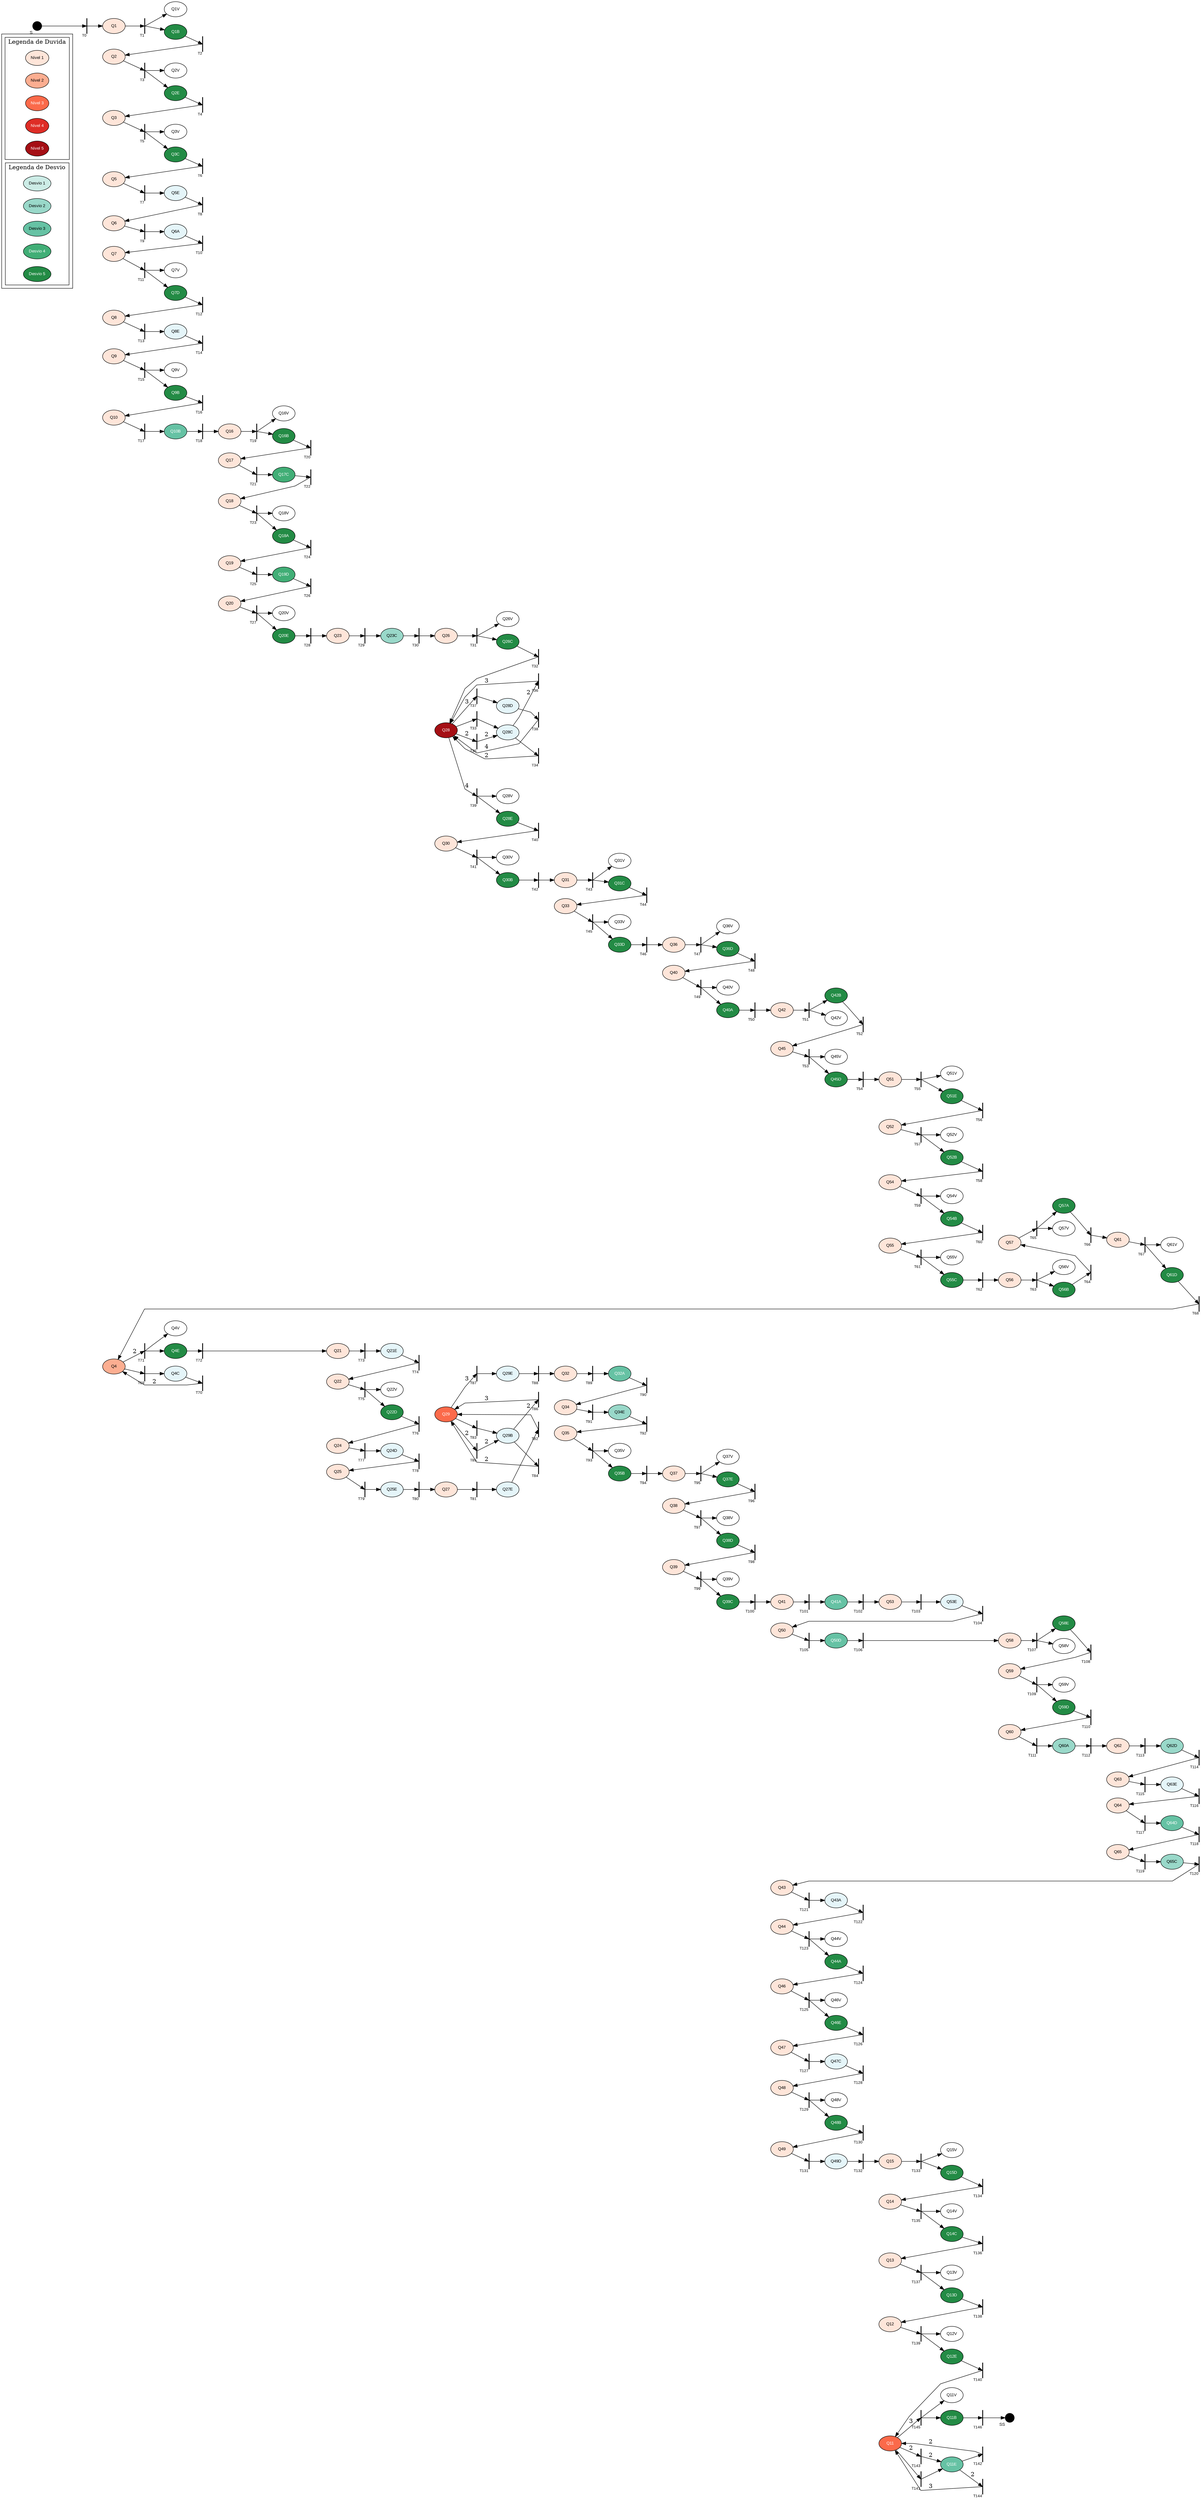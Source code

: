 digraph G { rankdir=LR; splines=polyline;
node[style=filled; fontsize=10; fontname=Arial; fontcolor=black; fillcolor=white; colorscheme=bugn9];
subgraph cluster_0{subgraph cluster_1{ label="Legenda de Duvida"
"Nivel 1"[colorscheme=reds5; fillcolor=1;]
"Nivel 2"[colorscheme=reds5; fillcolor=2;]
"Nivel 3"[colorscheme=reds5; fillcolor=3; fontcolor=white;]
"Nivel 4"[colorscheme=reds5; fillcolor=4; fontcolor=white;]
"Nivel 5"[colorscheme=reds5; fillcolor=5; fontcolor=white;]
}
subgraph cluster_2{ label="Legenda de Desvio"
"Desvio 1"[fillcolor=3;];
"Desvio 2"[fillcolor=4;];
"Desvio 3"[fillcolor=5;];
"Desvio 4"[fillcolor=6; fontcolor=white;];
"Desvio 5"[fillcolor=7; fontcolor=white;];
}}
"S"[fillcolor=black; shape=point; width=0.3; xlabel="S";];"Q1"[colorscheme="reds5"; fillcolor=1; ]; "Q1B"[fillcolor=7; fontcolor=white;]; "Q2"[colorscheme="reds5"; fillcolor=1; ]; "Q2E"[fillcolor=7; fontcolor=white;]; "Q3"[colorscheme="reds5"; fillcolor=1; ]; "Q3C"[fillcolor=7; fontcolor=white;]; "Q5"[colorscheme="reds5"; fillcolor=1; ]; "Q5E"[fillcolor=2; ]; "Q6"[colorscheme="reds5"; fillcolor=1; ]; "Q6A"[fillcolor=2; ]; "Q7"[colorscheme="reds5"; fillcolor=1; ]; "Q7D"[fillcolor=7; fontcolor=white;]; "Q8"[colorscheme="reds5"; fillcolor=1; ]; "Q8E"[fillcolor=2; ]; "Q9"[colorscheme="reds5"; fillcolor=1; ]; "Q9B"[fillcolor=7; fontcolor=white;]; "Q10"[colorscheme="reds5"; fillcolor=1; ]; "Q10B"[fillcolor=5; fontcolor=white;]; "Q16"[colorscheme="reds5"; fillcolor=1; ]; "Q16B"[fillcolor=7; fontcolor=white;]; "Q17"[colorscheme="reds5"; fillcolor=1; ]; "Q17C"[fillcolor=6; fontcolor=white;]; "Q18"[colorscheme="reds5"; fillcolor=1; ]; "Q18A"[fillcolor=7; fontcolor=white;]; "Q19"[colorscheme="reds5"; fillcolor=1; ]; "Q19D"[fillcolor=6; fontcolor=white;]; "Q20"[colorscheme="reds5"; fillcolor=1; ]; "Q20E"[fillcolor=7; fontcolor=white;]; "Q23"[colorscheme="reds5"; fillcolor=1; ]; "Q23C"[fillcolor=4; ]; "Q26"[colorscheme="reds5"; fillcolor=1; ]; "Q26C"[fillcolor=7; fontcolor=white;]; "Q28"[colorscheme="reds5"; fillcolor=5; fontcolor=white;]; "Q28C"[fillcolor=2; ]; "Q28D"[fillcolor=2; ]; "Q28E"[fillcolor=7; fontcolor=white;]; "Q30"[colorscheme="reds5"; fillcolor=1; ]; "Q30B"[fillcolor=7; fontcolor=white;]; "Q31"[colorscheme="reds5"; fillcolor=1; ]; "Q31C"[fillcolor=7; fontcolor=white;]; "Q33"[colorscheme="reds5"; fillcolor=1; ]; "Q33D"[fillcolor=7; fontcolor=white;]; "Q36"[colorscheme="reds5"; fillcolor=1; ]; "Q36D"[fillcolor=7; fontcolor=white;]; "Q40"[colorscheme="reds5"; fillcolor=1; ]; "Q40A"[fillcolor=7; fontcolor=white;]; "Q42"[colorscheme="reds5"; fillcolor=1; ]; "Q42B"[fillcolor=7; fontcolor=white;]; "Q45"[colorscheme="reds5"; fillcolor=1; ]; "Q45D"[fillcolor=7; fontcolor=white;]; "Q51"[colorscheme="reds5"; fillcolor=1; ]; "Q51E"[fillcolor=7; fontcolor=white;]; "Q52"[colorscheme="reds5"; fillcolor=1; ]; "Q52B"[fillcolor=7; fontcolor=white;]; "Q54"[colorscheme="reds5"; fillcolor=1; ]; "Q54B"[fillcolor=7; fontcolor=white;]; "Q55"[colorscheme="reds5"; fillcolor=1; ]; "Q55C"[fillcolor=7; fontcolor=white;]; "Q56"[colorscheme="reds5"; fillcolor=1; ]; "Q56B"[fillcolor=7; fontcolor=white;]; "Q57"[colorscheme="reds5"; fillcolor=1; ]; "Q57A"[fillcolor=7; fontcolor=white;]; "Q61"[colorscheme="reds5"; fillcolor=1; ]; "Q61D"[fillcolor=7; fontcolor=white;]; "Q4"[colorscheme="reds5"; fillcolor=2; ]; "Q4C"[fillcolor=2; ]; "Q4E"[fillcolor=7; fontcolor=white;]; "Q21"[colorscheme="reds5"; fillcolor=1; ]; "Q21E"[fillcolor=2; ]; "Q22"[colorscheme="reds5"; fillcolor=1; ]; "Q22D"[fillcolor=7; fontcolor=white;]; "Q24"[colorscheme="reds5"; fillcolor=1; ]; "Q24D"[fillcolor=2; ]; "Q25"[colorscheme="reds5"; fillcolor=1; ]; "Q25E"[fillcolor=2; ]; "Q27"[colorscheme="reds5"; fillcolor=1; ]; "Q27E"[fillcolor=2; ]; "Q29"[colorscheme="reds5"; fillcolor=3; fontcolor=white;]; "Q29B"[fillcolor=2; ]; "Q29E"[fillcolor=2; ]; "Q32"[colorscheme="reds5"; fillcolor=1; ]; "Q32A"[fillcolor=5; fontcolor=white;]; "Q34"[colorscheme="reds5"; fillcolor=1; ]; "Q34E"[fillcolor=4; ]; "Q35"[colorscheme="reds5"; fillcolor=1; ]; "Q35B"[fillcolor=7; fontcolor=white;]; "Q37"[colorscheme="reds5"; fillcolor=1; ]; "Q37E"[fillcolor=7; fontcolor=white;]; "Q38"[colorscheme="reds5"; fillcolor=1; ]; "Q38D"[fillcolor=7; fontcolor=white;]; "Q39"[colorscheme="reds5"; fillcolor=1; ]; "Q39C"[fillcolor=7; fontcolor=white;]; "Q41"[colorscheme="reds5"; fillcolor=1; ]; "Q41A"[fillcolor=5; fontcolor=white;]; "Q53"[colorscheme="reds5"; fillcolor=1; ]; "Q53E"[fillcolor=2; ]; "Q50"[colorscheme="reds5"; fillcolor=1; ]; "Q50D"[fillcolor=5; fontcolor=white;]; "Q58"[colorscheme="reds5"; fillcolor=1; ]; "Q58E"[fillcolor=7; fontcolor=white;]; "Q59"[colorscheme="reds5"; fillcolor=1; ]; "Q59D"[fillcolor=7; fontcolor=white;]; "Q60"[colorscheme="reds5"; fillcolor=1; ]; "Q60A"[fillcolor=4; ]; "Q62"[colorscheme="reds5"; fillcolor=1; ]; "Q62D"[fillcolor=4; ]; "Q63"[colorscheme="reds5"; fillcolor=1; ]; "Q63E"[fillcolor=2; ]; "Q64"[colorscheme="reds5"; fillcolor=1; ]; "Q64D"[fillcolor=5; fontcolor=white;]; "Q65"[colorscheme="reds5"; fillcolor=1; ]; "Q65C"[fillcolor=4; ]; "Q43"[colorscheme="reds5"; fillcolor=1; ]; "Q43A"[fillcolor=2; ]; "Q44"[colorscheme="reds5"; fillcolor=1; ]; "Q44A"[fillcolor=7; fontcolor=white;]; "Q46"[colorscheme="reds5"; fillcolor=1; ]; "Q46E"[fillcolor=7; fontcolor=white;]; "Q47"[colorscheme="reds5"; fillcolor=1; ]; "Q47C"[fillcolor=2; ]; "Q48"[colorscheme="reds5"; fillcolor=1; ]; "Q48B"[fillcolor=7; fontcolor=white;]; "Q49"[colorscheme="reds5"; fillcolor=1; ]; "Q49D"[fillcolor=2; ]; "Q15"[colorscheme="reds5"; fillcolor=1; ]; "Q15D"[fillcolor=7; fontcolor=white;]; "Q14"[colorscheme="reds5"; fillcolor=1; ]; "Q14C"[fillcolor=7; fontcolor=white;]; "Q13"[colorscheme="reds5"; fillcolor=1; ]; "Q13D"[fillcolor=7; fontcolor=white;]; "Q12"[colorscheme="reds5"; fillcolor=1; ]; "Q12E"[fillcolor=7; fontcolor=white;]; "Q11"[colorscheme="reds5"; fillcolor=3; fontcolor=white;]; "Q11E"[fillcolor=5; fontcolor=white;]; "Q11B"[fillcolor=7; fontcolor=white;]; "SS"[fillcolor=black; shape=point; width=0.3; xlabel="SS";];"T0"[fillcolor=black; shape=box; label=""; width=0.01; fontsize=9; xlabel="T0"]; "T1"[fillcolor=black; shape=box; label=""; width=0.01; fontsize=9; xlabel="T1"]; "T2"[fillcolor=black; shape=box; label=""; width=0.01; fontsize=9; xlabel="T2"]; "T3"[fillcolor=black; shape=box; label=""; width=0.01; fontsize=9; xlabel="T3"]; "T4"[fillcolor=black; shape=box; label=""; width=0.01; fontsize=9; xlabel="T4"]; "T5"[fillcolor=black; shape=box; label=""; width=0.01; fontsize=9; xlabel="T5"]; "T6"[fillcolor=black; shape=box; label=""; width=0.01; fontsize=9; xlabel="T6"]; "T7"[fillcolor=black; shape=box; label=""; width=0.01; fontsize=9; xlabel="T7"]; "T8"[fillcolor=black; shape=box; label=""; width=0.01; fontsize=9; xlabel="T8"]; "T9"[fillcolor=black; shape=box; label=""; width=0.01; fontsize=9; xlabel="T9"]; "T10"[fillcolor=black; shape=box; label=""; width=0.01; fontsize=9; xlabel="T10"]; "T11"[fillcolor=black; shape=box; label=""; width=0.01; fontsize=9; xlabel="T11"]; "T12"[fillcolor=black; shape=box; label=""; width=0.01; fontsize=9; xlabel="T12"]; "T13"[fillcolor=black; shape=box; label=""; width=0.01; fontsize=9; xlabel="T13"]; "T14"[fillcolor=black; shape=box; label=""; width=0.01; fontsize=9; xlabel="T14"]; "T15"[fillcolor=black; shape=box; label=""; width=0.01; fontsize=9; xlabel="T15"]; "T16"[fillcolor=black; shape=box; label=""; width=0.01; fontsize=9; xlabel="T16"]; "T17"[fillcolor=black; shape=box; label=""; width=0.01; fontsize=9; xlabel="T17"]; "T18"[fillcolor=black; shape=box; label=""; width=0.01; fontsize=9; xlabel="T18"]; "T19"[fillcolor=black; shape=box; label=""; width=0.01; fontsize=9; xlabel="T19"]; "T20"[fillcolor=black; shape=box; label=""; width=0.01; fontsize=9; xlabel="T20"]; "T21"[fillcolor=black; shape=box; label=""; width=0.01; fontsize=9; xlabel="T21"]; "T22"[fillcolor=black; shape=box; label=""; width=0.01; fontsize=9; xlabel="T22"]; "T23"[fillcolor=black; shape=box; label=""; width=0.01; fontsize=9; xlabel="T23"]; "T24"[fillcolor=black; shape=box; label=""; width=0.01; fontsize=9; xlabel="T24"]; "T25"[fillcolor=black; shape=box; label=""; width=0.01; fontsize=9; xlabel="T25"]; "T26"[fillcolor=black; shape=box; label=""; width=0.01; fontsize=9; xlabel="T26"]; "T27"[fillcolor=black; shape=box; label=""; width=0.01; fontsize=9; xlabel="T27"]; "T28"[fillcolor=black; shape=box; label=""; width=0.01; fontsize=9; xlabel="T28"]; "T29"[fillcolor=black; shape=box; label=""; width=0.01; fontsize=9; xlabel="T29"]; "T30"[fillcolor=black; shape=box; label=""; width=0.01; fontsize=9; xlabel="T30"]; "T31"[fillcolor=black; shape=box; label=""; width=0.01; fontsize=9; xlabel="T31"]; "T32"[fillcolor=black; shape=box; label=""; width=0.01; fontsize=9; xlabel="T32"]; "T33"[fillcolor=black; shape=box; label=""; width=0.01; fontsize=9; xlabel="T33"]; "T34"[fillcolor=black; shape=box; label=""; width=0.01; fontsize=9; xlabel="T34"]; "T35"[fillcolor=black; shape=box; label=""; width=0.01; fontsize=9; xlabel="T35"]; "T36"[fillcolor=black; shape=box; label=""; width=0.01; fontsize=9; xlabel="T36"]; "T37"[fillcolor=black; shape=box; label=""; width=0.01; fontsize=9; xlabel="T37"]; "T38"[fillcolor=black; shape=box; label=""; width=0.01; fontsize=9; xlabel="T38"]; "T39"[fillcolor=black; shape=box; label=""; width=0.01; fontsize=9; xlabel="T39"]; "T40"[fillcolor=black; shape=box; label=""; width=0.01; fontsize=9; xlabel="T40"]; "T41"[fillcolor=black; shape=box; label=""; width=0.01; fontsize=9; xlabel="T41"]; "T42"[fillcolor=black; shape=box; label=""; width=0.01; fontsize=9; xlabel="T42"]; "T43"[fillcolor=black; shape=box; label=""; width=0.01; fontsize=9; xlabel="T43"]; "T44"[fillcolor=black; shape=box; label=""; width=0.01; fontsize=9; xlabel="T44"]; "T45"[fillcolor=black; shape=box; label=""; width=0.01; fontsize=9; xlabel="T45"]; "T46"[fillcolor=black; shape=box; label=""; width=0.01; fontsize=9; xlabel="T46"]; "T47"[fillcolor=black; shape=box; label=""; width=0.01; fontsize=9; xlabel="T47"]; "T48"[fillcolor=black; shape=box; label=""; width=0.01; fontsize=9; xlabel="T48"]; "T49"[fillcolor=black; shape=box; label=""; width=0.01; fontsize=9; xlabel="T49"]; "T50"[fillcolor=black; shape=box; label=""; width=0.01; fontsize=9; xlabel="T50"]; "T51"[fillcolor=black; shape=box; label=""; width=0.01; fontsize=9; xlabel="T51"]; "T52"[fillcolor=black; shape=box; label=""; width=0.01; fontsize=9; xlabel="T52"]; "T53"[fillcolor=black; shape=box; label=""; width=0.01; fontsize=9; xlabel="T53"]; "T54"[fillcolor=black; shape=box; label=""; width=0.01; fontsize=9; xlabel="T54"]; "T55"[fillcolor=black; shape=box; label=""; width=0.01; fontsize=9; xlabel="T55"]; "T56"[fillcolor=black; shape=box; label=""; width=0.01; fontsize=9; xlabel="T56"]; "T57"[fillcolor=black; shape=box; label=""; width=0.01; fontsize=9; xlabel="T57"]; "T58"[fillcolor=black; shape=box; label=""; width=0.01; fontsize=9; xlabel="T58"]; "T59"[fillcolor=black; shape=box; label=""; width=0.01; fontsize=9; xlabel="T59"]; "T60"[fillcolor=black; shape=box; label=""; width=0.01; fontsize=9; xlabel="T60"]; "T61"[fillcolor=black; shape=box; label=""; width=0.01; fontsize=9; xlabel="T61"]; "T62"[fillcolor=black; shape=box; label=""; width=0.01; fontsize=9; xlabel="T62"]; "T63"[fillcolor=black; shape=box; label=""; width=0.01; fontsize=9; xlabel="T63"]; "T64"[fillcolor=black; shape=box; label=""; width=0.01; fontsize=9; xlabel="T64"]; "T65"[fillcolor=black; shape=box; label=""; width=0.01; fontsize=9; xlabel="T65"]; "T66"[fillcolor=black; shape=box; label=""; width=0.01; fontsize=9; xlabel="T66"]; "T67"[fillcolor=black; shape=box; label=""; width=0.01; fontsize=9; xlabel="T67"]; "T68"[fillcolor=black; shape=box; label=""; width=0.01; fontsize=9; xlabel="T68"]; "T69"[fillcolor=black; shape=box; label=""; width=0.01; fontsize=9; xlabel="T69"]; "T70"[fillcolor=black; shape=box; label=""; width=0.01; fontsize=9; xlabel="T70"]; "T71"[fillcolor=black; shape=box; label=""; width=0.01; fontsize=9; xlabel="T71"]; "T72"[fillcolor=black; shape=box; label=""; width=0.01; fontsize=9; xlabel="T72"]; "T73"[fillcolor=black; shape=box; label=""; width=0.01; fontsize=9; xlabel="T73"]; "T74"[fillcolor=black; shape=box; label=""; width=0.01; fontsize=9; xlabel="T74"]; "T75"[fillcolor=black; shape=box; label=""; width=0.01; fontsize=9; xlabel="T75"]; "T76"[fillcolor=black; shape=box; label=""; width=0.01; fontsize=9; xlabel="T76"]; "T77"[fillcolor=black; shape=box; label=""; width=0.01; fontsize=9; xlabel="T77"]; "T78"[fillcolor=black; shape=box; label=""; width=0.01; fontsize=9; xlabel="T78"]; "T79"[fillcolor=black; shape=box; label=""; width=0.01; fontsize=9; xlabel="T79"]; "T80"[fillcolor=black; shape=box; label=""; width=0.01; fontsize=9; xlabel="T80"]; "T81"[fillcolor=black; shape=box; label=""; width=0.01; fontsize=9; xlabel="T81"]; "T82"[fillcolor=black; shape=box; label=""; width=0.01; fontsize=9; xlabel="T82"]; "T83"[fillcolor=black; shape=box; label=""; width=0.01; fontsize=9; xlabel="T83"]; "T84"[fillcolor=black; shape=box; label=""; width=0.01; fontsize=9; xlabel="T84"]; "T85"[fillcolor=black; shape=box; label=""; width=0.01; fontsize=9; xlabel="T85"]; "T86"[fillcolor=black; shape=box; label=""; width=0.01; fontsize=9; xlabel="T86"]; "T87"[fillcolor=black; shape=box; label=""; width=0.01; fontsize=9; xlabel="T87"]; "T88"[fillcolor=black; shape=box; label=""; width=0.01; fontsize=9; xlabel="T88"]; "T89"[fillcolor=black; shape=box; label=""; width=0.01; fontsize=9; xlabel="T89"]; "T90"[fillcolor=black; shape=box; label=""; width=0.01; fontsize=9; xlabel="T90"]; "T91"[fillcolor=black; shape=box; label=""; width=0.01; fontsize=9; xlabel="T91"]; "T92"[fillcolor=black; shape=box; label=""; width=0.01; fontsize=9; xlabel="T92"]; "T93"[fillcolor=black; shape=box; label=""; width=0.01; fontsize=9; xlabel="T93"]; "T94"[fillcolor=black; shape=box; label=""; width=0.01; fontsize=9; xlabel="T94"]; "T95"[fillcolor=black; shape=box; label=""; width=0.01; fontsize=9; xlabel="T95"]; "T96"[fillcolor=black; shape=box; label=""; width=0.01; fontsize=9; xlabel="T96"]; "T97"[fillcolor=black; shape=box; label=""; width=0.01; fontsize=9; xlabel="T97"]; "T98"[fillcolor=black; shape=box; label=""; width=0.01; fontsize=9; xlabel="T98"]; "T99"[fillcolor=black; shape=box; label=""; width=0.01; fontsize=9; xlabel="T99"]; "T100"[fillcolor=black; shape=box; label=""; width=0.01; fontsize=9; xlabel="T100"]; "T101"[fillcolor=black; shape=box; label=""; width=0.01; fontsize=9; xlabel="T101"]; "T102"[fillcolor=black; shape=box; label=""; width=0.01; fontsize=9; xlabel="T102"]; "T103"[fillcolor=black; shape=box; label=""; width=0.01; fontsize=9; xlabel="T103"]; "T104"[fillcolor=black; shape=box; label=""; width=0.01; fontsize=9; xlabel="T104"]; "T105"[fillcolor=black; shape=box; label=""; width=0.01; fontsize=9; xlabel="T105"]; "T106"[fillcolor=black; shape=box; label=""; width=0.01; fontsize=9; xlabel="T106"]; "T107"[fillcolor=black; shape=box; label=""; width=0.01; fontsize=9; xlabel="T107"]; "T108"[fillcolor=black; shape=box; label=""; width=0.01; fontsize=9; xlabel="T108"]; "T109"[fillcolor=black; shape=box; label=""; width=0.01; fontsize=9; xlabel="T109"]; "T110"[fillcolor=black; shape=box; label=""; width=0.01; fontsize=9; xlabel="T110"]; "T111"[fillcolor=black; shape=box; label=""; width=0.01; fontsize=9; xlabel="T111"]; "T112"[fillcolor=black; shape=box; label=""; width=0.01; fontsize=9; xlabel="T112"]; "T113"[fillcolor=black; shape=box; label=""; width=0.01; fontsize=9; xlabel="T113"]; "T114"[fillcolor=black; shape=box; label=""; width=0.01; fontsize=9; xlabel="T114"]; "T115"[fillcolor=black; shape=box; label=""; width=0.01; fontsize=9; xlabel="T115"]; "T116"[fillcolor=black; shape=box; label=""; width=0.01; fontsize=9; xlabel="T116"]; "T117"[fillcolor=black; shape=box; label=""; width=0.01; fontsize=9; xlabel="T117"]; "T118"[fillcolor=black; shape=box; label=""; width=0.01; fontsize=9; xlabel="T118"]; "T119"[fillcolor=black; shape=box; label=""; width=0.01; fontsize=9; xlabel="T119"]; "T120"[fillcolor=black; shape=box; label=""; width=0.01; fontsize=9; xlabel="T120"]; "T121"[fillcolor=black; shape=box; label=""; width=0.01; fontsize=9; xlabel="T121"]; "T122"[fillcolor=black; shape=box; label=""; width=0.01; fontsize=9; xlabel="T122"]; "T123"[fillcolor=black; shape=box; label=""; width=0.01; fontsize=9; xlabel="T123"]; "T124"[fillcolor=black; shape=box; label=""; width=0.01; fontsize=9; xlabel="T124"]; "T125"[fillcolor=black; shape=box; label=""; width=0.01; fontsize=9; xlabel="T125"]; "T126"[fillcolor=black; shape=box; label=""; width=0.01; fontsize=9; xlabel="T126"]; "T127"[fillcolor=black; shape=box; label=""; width=0.01; fontsize=9; xlabel="T127"]; "T128"[fillcolor=black; shape=box; label=""; width=0.01; fontsize=9; xlabel="T128"]; "T129"[fillcolor=black; shape=box; label=""; width=0.01; fontsize=9; xlabel="T129"]; "T130"[fillcolor=black; shape=box; label=""; width=0.01; fontsize=9; xlabel="T130"]; "T131"[fillcolor=black; shape=box; label=""; width=0.01; fontsize=9; xlabel="T131"]; "T132"[fillcolor=black; shape=box; label=""; width=0.01; fontsize=9; xlabel="T132"]; "T133"[fillcolor=black; shape=box; label=""; width=0.01; fontsize=9; xlabel="T133"]; "T134"[fillcolor=black; shape=box; label=""; width=0.01; fontsize=9; xlabel="T134"]; "T135"[fillcolor=black; shape=box; label=""; width=0.01; fontsize=9; xlabel="T135"]; "T136"[fillcolor=black; shape=box; label=""; width=0.01; fontsize=9; xlabel="T136"]; "T137"[fillcolor=black; shape=box; label=""; width=0.01; fontsize=9; xlabel="T137"]; "T138"[fillcolor=black; shape=box; label=""; width=0.01; fontsize=9; xlabel="T138"]; "T139"[fillcolor=black; shape=box; label=""; width=0.01; fontsize=9; xlabel="T139"]; "T140"[fillcolor=black; shape=box; label=""; width=0.01; fontsize=9; xlabel="T140"]; "T141"[fillcolor=black; shape=box; label=""; width=0.01; fontsize=9; xlabel="T141"]; "T142"[fillcolor=black; shape=box; label=""; width=0.01; fontsize=9; xlabel="T142"]; "T143"[fillcolor=black; shape=box; label=""; width=0.01; fontsize=9; xlabel="T143"]; "T144"[fillcolor=black; shape=box; label=""; width=0.01; fontsize=9; xlabel="T144"]; "T145"[fillcolor=black; shape=box; label=""; width=0.01; fontsize=9; xlabel="T145"]; "T146"[fillcolor=black; shape=box; label=""; width=0.01; fontsize=9; xlabel="T146"]; {rank=same; "Q1"; "Q2"; "Q3"; "Q5"; "Q6"; "Q7"; "Q8"; "Q9"; "Q10"; "Q4"; }{rank=same; "Q16"; "Q17"; "Q18"; "Q19"; "Q20"; }{rank=same; "Q23"; "Q21"; "Q22"; "Q24"; "Q25"; }{rank=same; "Q26"; "Q28"; "Q30"; "Q27"; "Q29"; }{rank=same; "Q31"; "Q33"; "Q32"; "Q34"; "Q35"; }{rank=same; "Q36"; "Q40"; "Q37"; "Q38"; "Q39"; }{rank=same; "Q42"; "Q45"; "Q41"; "Q50"; "Q43"; "Q44"; "Q46"; "Q47"; "Q48"; "Q49"; }{rank=same; "Q51"; "Q52"; "Q54"; "Q55"; "Q53"; }{rank=same; "Q56"; "Q57"; "Q58"; "Q59"; "Q60"; }{rank=same; "Q61"; "Q62"; "Q63"; "Q64"; "Q65"; }{rank=same; "Q15"; "Q14"; "Q13"; "Q12"; "Q11"; }"S"->"T0" "T0"->"Q1" "Q1"->"T1" "T1"->"Q1B" "T1"->"Q1V" "Q1B"->"T2" "T2"->"Q2" "Q2"->"T3" "T3"->"Q2E" "T3"->"Q2V" "Q2E"->"T4" "T4"->"Q3" "Q3"->"T5" "T5"->"Q3C" "T5"->"Q3V" "Q3C"->"T6" "T6"->"Q5" "Q5"->"T7" "T7"->"Q5E" "Q5E"->"T8" "T8"->"Q6" "Q6"->"T9" "T9"->"Q6A" "Q6A"->"T10" "T10"->"Q7" "Q7"->"T11" "T11"->"Q7D" "T11"->"Q7V" "Q7D"->"T12" "T12"->"Q8" "Q8"->"T13" "T13"->"Q8E" "Q8E"->"T14" "T14"->"Q9" "Q9"->"T15" "T15"->"Q9B" "T15"->"Q9V" "Q9B"->"T16" "T16"->"Q10" "Q10"->"T17" "T17"->"Q10B" "Q10B"->"T18" "T18"->"Q16" "Q16"->"T19" "T19"->"Q16B" "T19"->"Q16V" "Q16B"->"T20" "T20"->"Q17" "Q17"->"T21" "T21"->"Q17C" "Q17C"->"T22" "T22"->"Q18" "Q18"->"T23" "T23"->"Q18A" "T23"->"Q18V" "Q18A"->"T24" "T24"->"Q19" "Q19"->"T25" "T25"->"Q19D" "Q19D"->"T26" "T26"->"Q20" "Q20"->"T27" "T27"->"Q20E" "T27"->"Q20V" "Q20E"->"T28" "T28"->"Q23" "Q23"->"T29" "T29"->"Q23C" "Q23C"->"T30" "T30"->"Q26" "Q26"->"T31" "T31"->"Q26C" "T31"->"Q26V" "Q26C"->"T32" "T32"->"Q28" "Q28"->"T33" "T33"->"Q28C" "Q28C"->"T34" "T34"->"Q28"[label="2";]; "Q28"->"T35"[label="2";]; "T35"->"Q28C"[label="2";]; "Q28C"->"T36"[label="2";]; "T36"->"Q28"[label="3";]; "Q28"->"T37"[label="3";]; "T37"->"Q28D" "Q28D"->"T38" "T38"->"Q28"[label="4";]; "Q28"->"T39"[label="4";]; "T39"->"Q28E" "T39"->"Q28V" "Q28E"->"T40" "T40"->"Q30" "Q30"->"T41" "T41"->"Q30B" "T41"->"Q30V" "Q30B"->"T42" "T42"->"Q31" "Q31"->"T43" "T43"->"Q31C" "T43"->"Q31V" "Q31C"->"T44" "T44"->"Q33" "Q33"->"T45" "T45"->"Q33D" "T45"->"Q33V" "Q33D"->"T46" "T46"->"Q36" "Q36"->"T47" "T47"->"Q36D" "T47"->"Q36V" "Q36D"->"T48" "T48"->"Q40" "Q40"->"T49" "T49"->"Q40A" "T49"->"Q40V" "Q40A"->"T50" "T50"->"Q42" "Q42"->"T51" "T51"->"Q42B" "T51"->"Q42V" "Q42B"->"T52" "T52"->"Q45" "Q45"->"T53" "T53"->"Q45D" "T53"->"Q45V" "Q45D"->"T54" "T54"->"Q51" "Q51"->"T55" "T55"->"Q51E" "T55"->"Q51V" "Q51E"->"T56" "T56"->"Q52" "Q52"->"T57" "T57"->"Q52B" "T57"->"Q52V" "Q52B"->"T58" "T58"->"Q54" "Q54"->"T59" "T59"->"Q54B" "T59"->"Q54V" "Q54B"->"T60" "T60"->"Q55" "Q55"->"T61" "T61"->"Q55C" "T61"->"Q55V" "Q55C"->"T62" "T62"->"Q56" "Q56"->"T63" "T63"->"Q56B" "T63"->"Q56V" "Q56B"->"T64" "T64"->"Q57" "Q57"->"T65" "T65"->"Q57A" "T65"->"Q57V" "Q57A"->"T66" "T66"->"Q61" "Q61"->"T67" "T67"->"Q61D" "T67"->"Q61V" "Q61D"->"T68" "T68"->"Q4" "Q4"->"T69" "T69"->"Q4C" "Q4C"->"T70" "T70"->"Q4"[label="2";]; "Q4"->"T71"[label="2";]; "T71"->"Q4E" "T71"->"Q4V" "Q4E"->"T72" "T72"->"Q21" "Q21"->"T73" "T73"->"Q21E" "Q21E"->"T74" "T74"->"Q22" "Q22"->"T75" "T75"->"Q22D" "T75"->"Q22V" "Q22D"->"T76" "T76"->"Q24" "Q24"->"T77" "T77"->"Q24D" "Q24D"->"T78" "T78"->"Q25" "Q25"->"T79" "T79"->"Q25E" "Q25E"->"T80" "T80"->"Q27" "Q27"->"T81" "T81"->"Q27E" "Q27E"->"T82" "T82"->"Q29" "Q29"->"T83" "T83"->"Q29B" "Q29B"->"T84" "T84"->"Q29"[label="2";]; "Q29"->"T85"[label="2";]; "T85"->"Q29B"[label="2";]; "Q29B"->"T86"[label="2";]; "T86"->"Q29"[label="3";]; "Q29"->"T87"[label="3";]; "T87"->"Q29E" "Q29E"->"T88" "T88"->"Q32" "Q32"->"T89" "T89"->"Q32A" "Q32A"->"T90" "T90"->"Q34" "Q34"->"T91" "T91"->"Q34E" "Q34E"->"T92" "T92"->"Q35" "Q35"->"T93" "T93"->"Q35B" "T93"->"Q35V" "Q35B"->"T94" "T94"->"Q37" "Q37"->"T95" "T95"->"Q37E" "T95"->"Q37V" "Q37E"->"T96" "T96"->"Q38" "Q38"->"T97" "T97"->"Q38D" "T97"->"Q38V" "Q38D"->"T98" "T98"->"Q39" "Q39"->"T99" "T99"->"Q39C" "T99"->"Q39V" "Q39C"->"T100" "T100"->"Q41" "Q41"->"T101" "T101"->"Q41A" "Q41A"->"T102" "T102"->"Q53" "Q53"->"T103" "T103"->"Q53E" "Q53E"->"T104" "T104"->"Q50" "Q50"->"T105" "T105"->"Q50D" "Q50D"->"T106" "T106"->"Q58" "Q58"->"T107" "T107"->"Q58E" "T107"->"Q58V" "Q58E"->"T108" "T108"->"Q59" "Q59"->"T109" "T109"->"Q59D" "T109"->"Q59V" "Q59D"->"T110" "T110"->"Q60" "Q60"->"T111" "T111"->"Q60A" "Q60A"->"T112" "T112"->"Q62" "Q62"->"T113" "T113"->"Q62D" "Q62D"->"T114" "T114"->"Q63" "Q63"->"T115" "T115"->"Q63E" "Q63E"->"T116" "T116"->"Q64" "Q64"->"T117" "T117"->"Q64D" "Q64D"->"T118" "T118"->"Q65" "Q65"->"T119" "T119"->"Q65C" "Q65C"->"T120" "T120"->"Q43" "Q43"->"T121" "T121"->"Q43A" "Q43A"->"T122" "T122"->"Q44" "Q44"->"T123" "T123"->"Q44A" "T123"->"Q44V" "Q44A"->"T124" "T124"->"Q46" "Q46"->"T125" "T125"->"Q46E" "T125"->"Q46V" "Q46E"->"T126" "T126"->"Q47" "Q47"->"T127" "T127"->"Q47C" "Q47C"->"T128" "T128"->"Q48" "Q48"->"T129" "T129"->"Q48B" "T129"->"Q48V" "Q48B"->"T130" "T130"->"Q49" "Q49"->"T131" "T131"->"Q49D" "Q49D"->"T132" "T132"->"Q15" "Q15"->"T133" "T133"->"Q15D" "T133"->"Q15V" "Q15D"->"T134" "T134"->"Q14" "Q14"->"T135" "T135"->"Q14C" "T135"->"Q14V" "Q14C"->"T136" "T136"->"Q13" "Q13"->"T137" "T137"->"Q13D" "T137"->"Q13V" "Q13D"->"T138" "T138"->"Q12" "Q12"->"T139" "T139"->"Q12E" "T139"->"Q12V" "Q12E"->"T140" "T140"->"Q11" "Q11"->"T141" "T141"->"Q11E" "Q11E"->"T142" "T142"->"Q11"[label="2";]; "Q11"->"T143"[label="2";]; "T143"->"Q11E"[label="2";]; "Q11E"->"T144"[label="2";]; "T144"->"Q11"[label="3";]; "Q11"->"T145"[label="3";]; "T145"->"Q11B" "T145"->"Q11V" "Q11B"->"T146" "T146"->"SS" }